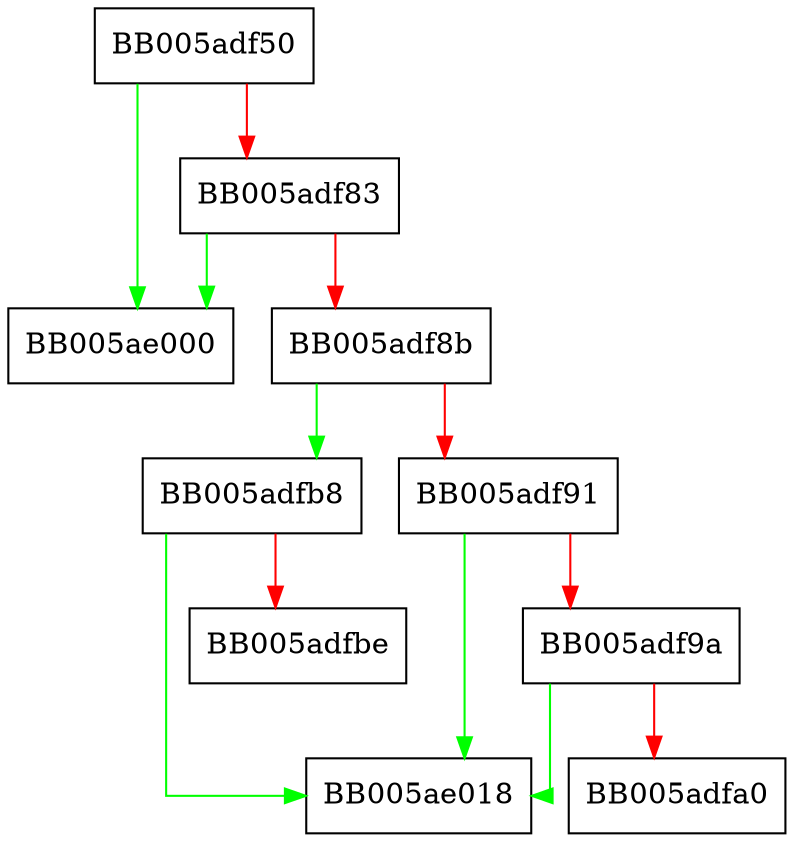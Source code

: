 digraph b64_ctrl {
  node [shape="box"];
  graph [splines=ortho];
  BB005adf50 -> BB005ae000 [color="green"];
  BB005adf50 -> BB005adf83 [color="red"];
  BB005adf83 -> BB005ae000 [color="green"];
  BB005adf83 -> BB005adf8b [color="red"];
  BB005adf8b -> BB005adfb8 [color="green"];
  BB005adf8b -> BB005adf91 [color="red"];
  BB005adf91 -> BB005ae018 [color="green"];
  BB005adf91 -> BB005adf9a [color="red"];
  BB005adf9a -> BB005ae018 [color="green"];
  BB005adf9a -> BB005adfa0 [color="red"];
  BB005adfb8 -> BB005ae018 [color="green"];
  BB005adfb8 -> BB005adfbe [color="red"];
}